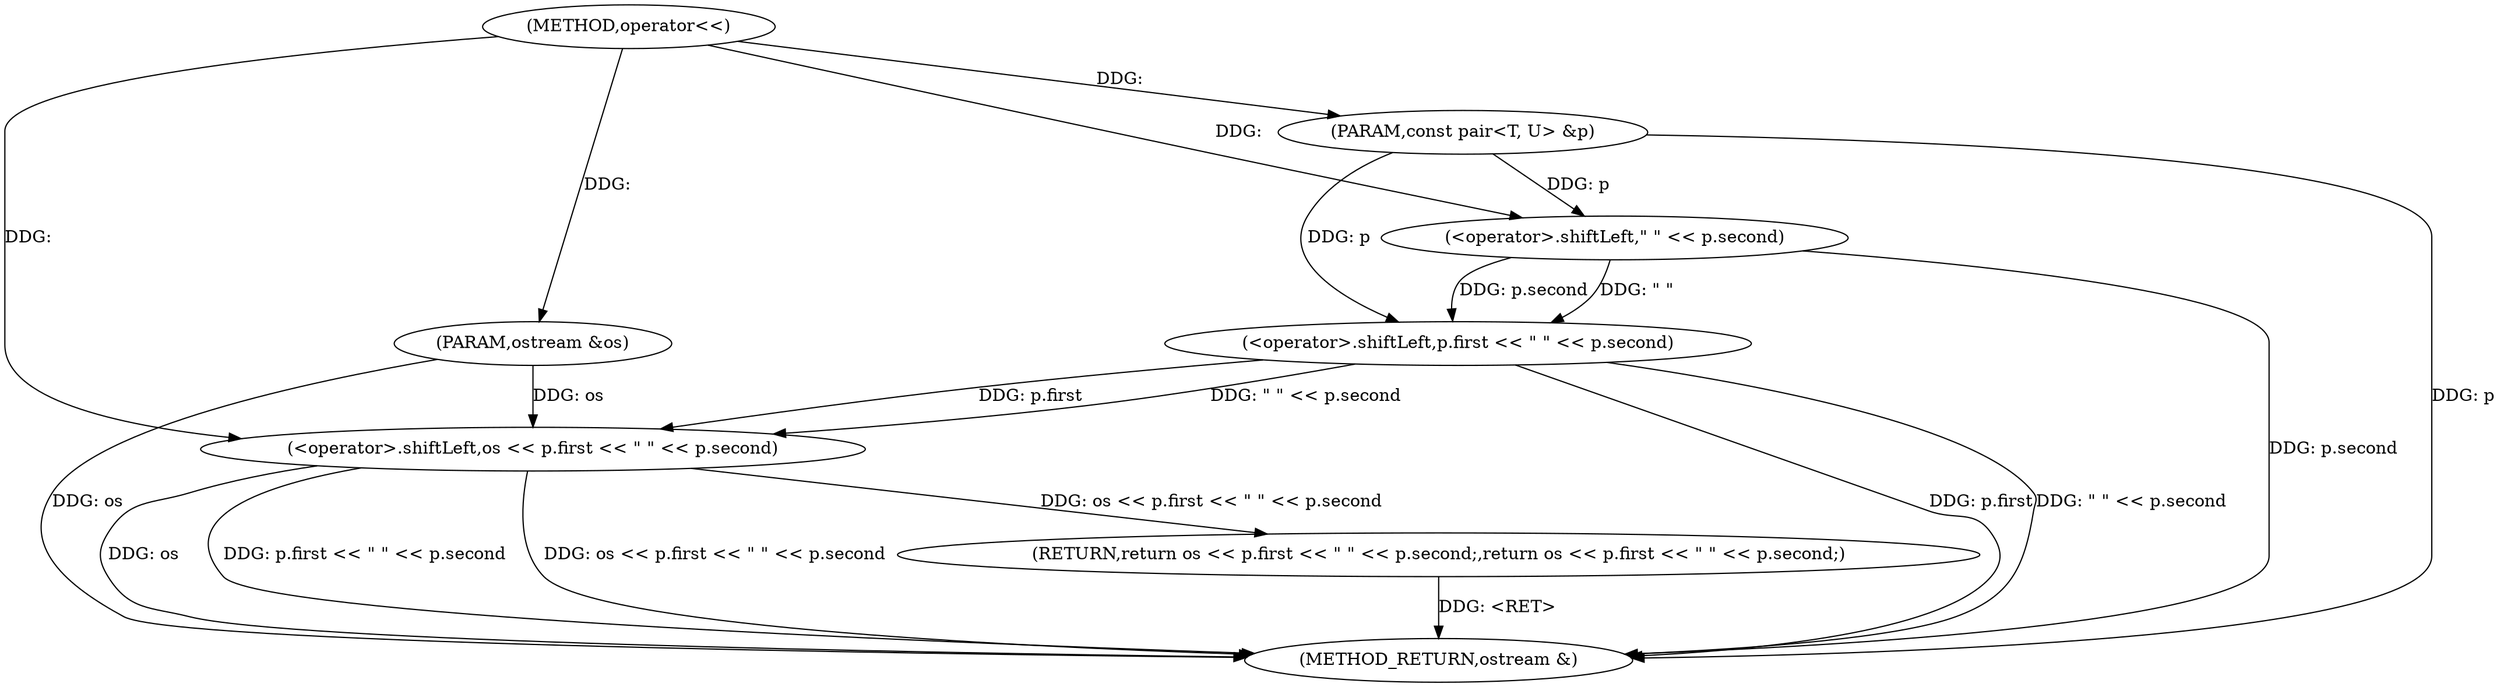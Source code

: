 digraph "operator<<" {  
"1000150" [label = "(METHOD,operator<<)" ]
"1000166" [label = "(METHOD_RETURN,ostream &)" ]
"1000151" [label = "(PARAM,ostream &os)" ]
"1000152" [label = "(PARAM,const pair<T, U> &p)" ]
"1000154" [label = "(RETURN,return os << p.first << \" \" << p.second;,return os << p.first << \" \" << p.second;)" ]
"1000155" [label = "(<operator>.shiftLeft,os << p.first << \" \" << p.second)" ]
"1000157" [label = "(<operator>.shiftLeft,p.first << \" \" << p.second)" ]
"1000161" [label = "(<operator>.shiftLeft,\" \" << p.second)" ]
  "1000151" -> "1000166"  [ label = "DDG: os"] 
  "1000152" -> "1000166"  [ label = "DDG: p"] 
  "1000155" -> "1000166"  [ label = "DDG: os"] 
  "1000157" -> "1000166"  [ label = "DDG: p.first"] 
  "1000161" -> "1000166"  [ label = "DDG: p.second"] 
  "1000157" -> "1000166"  [ label = "DDG: \" \" << p.second"] 
  "1000155" -> "1000166"  [ label = "DDG: p.first << \" \" << p.second"] 
  "1000155" -> "1000166"  [ label = "DDG: os << p.first << \" \" << p.second"] 
  "1000154" -> "1000166"  [ label = "DDG: <RET>"] 
  "1000150" -> "1000151"  [ label = "DDG: "] 
  "1000150" -> "1000152"  [ label = "DDG: "] 
  "1000155" -> "1000154"  [ label = "DDG: os << p.first << \" \" << p.second"] 
  "1000151" -> "1000155"  [ label = "DDG: os"] 
  "1000150" -> "1000155"  [ label = "DDG: "] 
  "1000157" -> "1000155"  [ label = "DDG: \" \" << p.second"] 
  "1000157" -> "1000155"  [ label = "DDG: p.first"] 
  "1000152" -> "1000157"  [ label = "DDG: p"] 
  "1000161" -> "1000157"  [ label = "DDG: p.second"] 
  "1000161" -> "1000157"  [ label = "DDG: \" \""] 
  "1000150" -> "1000161"  [ label = "DDG: "] 
  "1000152" -> "1000161"  [ label = "DDG: p"] 
}
